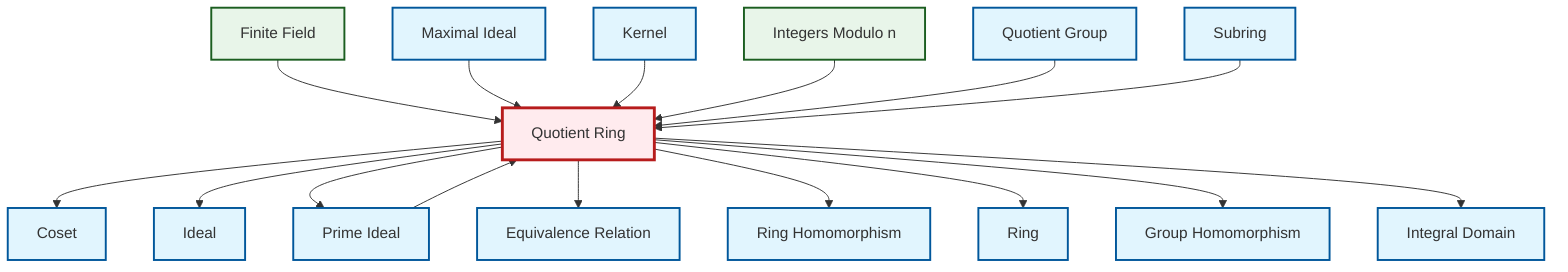 graph TD
    classDef definition fill:#e1f5fe,stroke:#01579b,stroke-width:2px
    classDef theorem fill:#f3e5f5,stroke:#4a148c,stroke-width:2px
    classDef axiom fill:#fff3e0,stroke:#e65100,stroke-width:2px
    classDef example fill:#e8f5e9,stroke:#1b5e20,stroke-width:2px
    classDef current fill:#ffebee,stroke:#b71c1c,stroke-width:3px
    def-maximal-ideal["Maximal Ideal"]:::definition
    def-kernel["Kernel"]:::definition
    def-quotient-group["Quotient Group"]:::definition
    ex-quotient-integers-mod-n["Integers Modulo n"]:::example
    def-ring["Ring"]:::definition
    def-equivalence-relation["Equivalence Relation"]:::definition
    def-ideal["Ideal"]:::definition
    def-coset["Coset"]:::definition
    def-ring-homomorphism["Ring Homomorphism"]:::definition
    def-subring["Subring"]:::definition
    def-prime-ideal["Prime Ideal"]:::definition
    def-homomorphism["Group Homomorphism"]:::definition
    def-quotient-ring["Quotient Ring"]:::definition
    ex-finite-field["Finite Field"]:::example
    def-integral-domain["Integral Domain"]:::definition
    ex-finite-field --> def-quotient-ring
    def-quotient-ring --> def-coset
    def-quotient-ring --> def-ideal
    def-prime-ideal --> def-quotient-ring
    def-maximal-ideal --> def-quotient-ring
    def-quotient-ring --> def-prime-ideal
    def-kernel --> def-quotient-ring
    ex-quotient-integers-mod-n --> def-quotient-ring
    def-quotient-ring --> def-equivalence-relation
    def-quotient-ring --> def-ring-homomorphism
    def-quotient-ring --> def-ring
    def-quotient-group --> def-quotient-ring
    def-quotient-ring --> def-homomorphism
    def-quotient-ring --> def-integral-domain
    def-subring --> def-quotient-ring
    class def-quotient-ring current